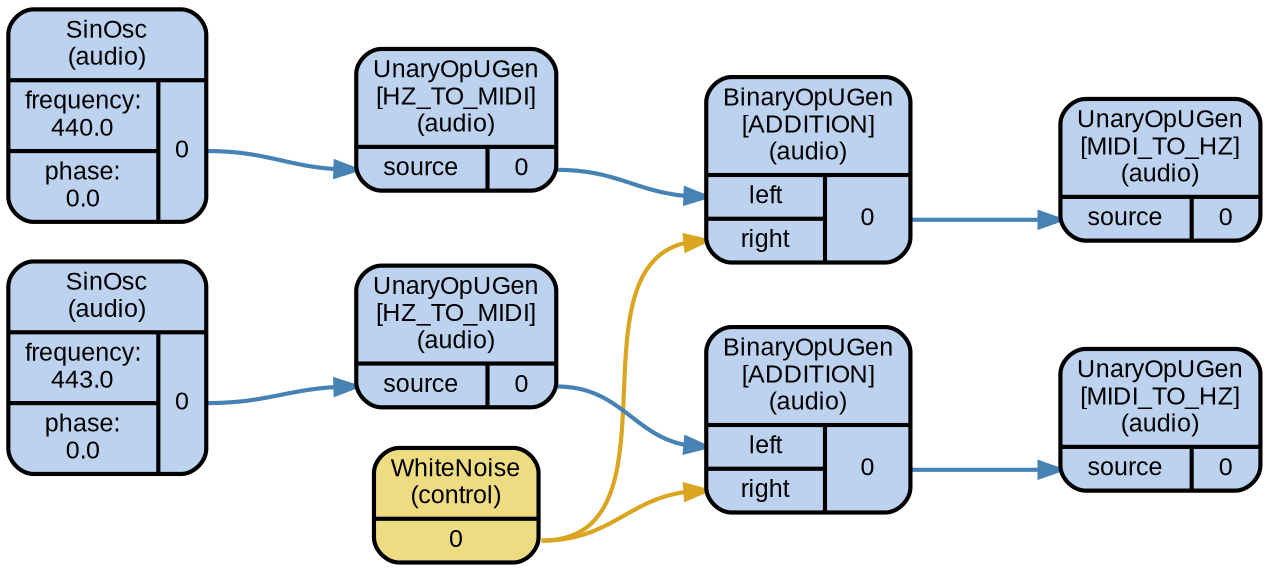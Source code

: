 digraph "synthdef_..." {
    graph [bgcolor=transparent,
        color=lightslategrey,
        dpi=72,
        fontname=Arial,
        outputorder=edgesfirst,
        overlap=prism,
        penwidth=2,
        rankdir=LR,
        ranksep=1,
        splines=spline,
        style="dotted, rounded"];
    node [fontname=Arial,
        fontsize=12,
        penwidth=2,
        shape=Mrecord,
        style="filled, rounded"];
    edge [penwidth=2];
    ugen_0 [fillcolor=lightsteelblue2,
        label="<f_0> SinOsc\n(audio) | { { <f_1_0_0> frequency:\n440.0 | <f_1_0_1> phase:\n0.0 } | { <f_1_1_0> 0 } }"];
    ugen_1 [fillcolor=lightsteelblue2,
        label="<f_0> UnaryOpUGen\n[HZ_TO_MIDI]\n(audio) | { { <f_1_0_0> source } | { <f_1_1_0> 0 } }"];
    ugen_2 [fillcolor=lightgoldenrod2,
        label="<f_0> WhiteNoise\n(control) | { { <f_1_0_0> 0 } }"];
    ugen_3 [fillcolor=lightsteelblue2,
        label="<f_0> BinaryOpUGen\n[ADDITION]\n(audio) | { { <f_1_0_0> left | <f_1_0_1> right } | { <f_1_1_0> 0 } }"];
    ugen_4 [fillcolor=lightsteelblue2,
        label="<f_0> UnaryOpUGen\n[MIDI_TO_HZ]\n(audio) | { { <f_1_0_0> source } | { <f_1_1_0> 0 } }"];
    ugen_5 [fillcolor=lightsteelblue2,
        label="<f_0> SinOsc\n(audio) | { { <f_1_0_0> frequency:\n443.0 | <f_1_0_1> phase:\n0.0 } | { <f_1_1_0> 0 } }"];
    ugen_6 [fillcolor=lightsteelblue2,
        label="<f_0> UnaryOpUGen\n[HZ_TO_MIDI]\n(audio) | { { <f_1_0_0> source } | { <f_1_1_0> 0 } }"];
    ugen_7 [fillcolor=lightsteelblue2,
        label="<f_0> BinaryOpUGen\n[ADDITION]\n(audio) | { { <f_1_0_0> left | <f_1_0_1> right } | { <f_1_1_0> 0 } }"];
    ugen_8 [fillcolor=lightsteelblue2,
        label="<f_0> UnaryOpUGen\n[MIDI_TO_HZ]\n(audio) | { { <f_1_0_0> source } | { <f_1_1_0> 0 } }"];
    ugen_0:f_1_1_0:e -> ugen_1:f_1_0_0:w [color=steelblue];
    ugen_1:f_1_1_0:e -> ugen_3:f_1_0_0:w [color=steelblue];
    ugen_2:f_1_0_0:e -> ugen_3:f_1_0_1:w [color=goldenrod];
    ugen_2:f_1_0_0:e -> ugen_7:f_1_0_1:w [color=goldenrod];
    ugen_3:f_1_1_0:e -> ugen_4:f_1_0_0:w [color=steelblue];
    ugen_5:f_1_1_0:e -> ugen_6:f_1_0_0:w [color=steelblue];
    ugen_6:f_1_1_0:e -> ugen_7:f_1_0_0:w [color=steelblue];
    ugen_7:f_1_1_0:e -> ugen_8:f_1_0_0:w [color=steelblue];
}